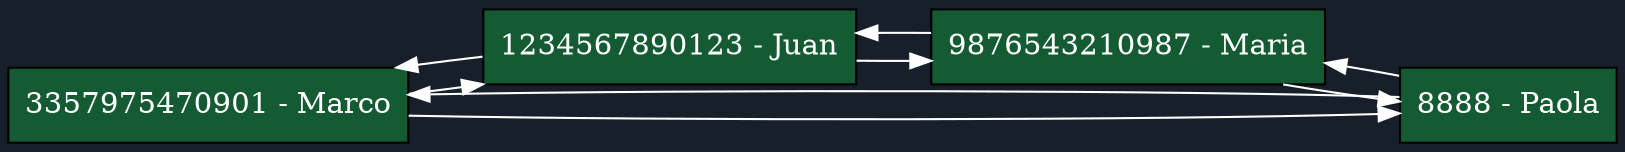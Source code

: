 digraph G {
bgcolor="#17202a";
node [shape=record, style=filled, fillcolor="#145a32", fontcolor=white];
edge [color=white];
rankdir=LR;
nodo0 [label="3357975470901 -  Marco"];
nodo1 [label="1234567890123 -  Juan"];
nodo2 [label="9876543210987 -  Maria"];
nodo3 [label="8888 - Paola"];
nodo0 -> nodo1;
nodo1 -> nodo0;
nodo1 -> nodo2;
nodo2 -> nodo1;
nodo2 -> nodo3;
nodo3 -> nodo2;
nodo3 -> nodo0;
nodo0 -> nodo3;
}